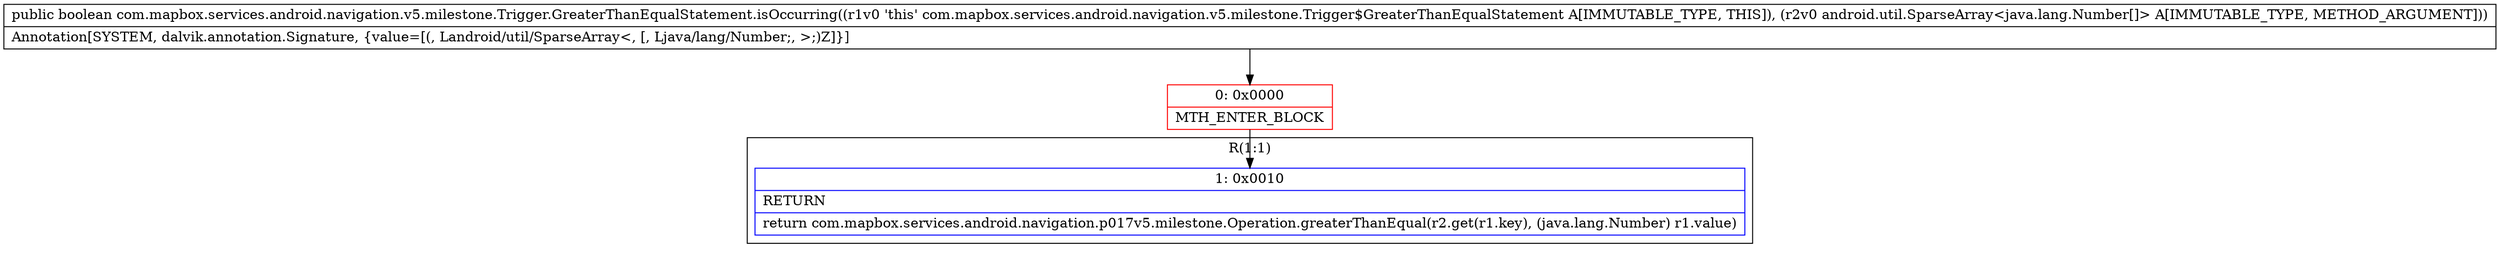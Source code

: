 digraph "CFG forcom.mapbox.services.android.navigation.v5.milestone.Trigger.GreaterThanEqualStatement.isOccurring(Landroid\/util\/SparseArray;)Z" {
subgraph cluster_Region_366584437 {
label = "R(1:1)";
node [shape=record,color=blue];
Node_1 [shape=record,label="{1\:\ 0x0010|RETURN\l|return com.mapbox.services.android.navigation.p017v5.milestone.Operation.greaterThanEqual(r2.get(r1.key), (java.lang.Number) r1.value)\l}"];
}
Node_0 [shape=record,color=red,label="{0\:\ 0x0000|MTH_ENTER_BLOCK\l}"];
MethodNode[shape=record,label="{public boolean com.mapbox.services.android.navigation.v5.milestone.Trigger.GreaterThanEqualStatement.isOccurring((r1v0 'this' com.mapbox.services.android.navigation.v5.milestone.Trigger$GreaterThanEqualStatement A[IMMUTABLE_TYPE, THIS]), (r2v0 android.util.SparseArray\<java.lang.Number[]\> A[IMMUTABLE_TYPE, METHOD_ARGUMENT]))  | Annotation[SYSTEM, dalvik.annotation.Signature, \{value=[(, Landroid\/util\/SparseArray\<, [, Ljava\/lang\/Number;, \>;)Z]\}]\l}"];
MethodNode -> Node_0;
Node_0 -> Node_1;
}

